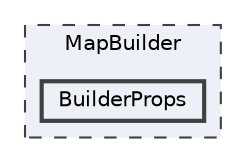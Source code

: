 digraph "MapBuilder/BuilderProps"
{
 // LATEX_PDF_SIZE
  bgcolor="transparent";
  edge [fontname=Helvetica,fontsize=10,labelfontname=Helvetica,labelfontsize=10];
  node [fontname=Helvetica,fontsize=10,shape=box,height=0.2,width=0.4];
  compound=true
  subgraph clusterdir_a036ae544f5a524e0ab9d0a555806f39 {
    graph [ bgcolor="#edf0f7", pencolor="grey25", label="MapBuilder", fontname=Helvetica,fontsize=10 style="filled,dashed", URL="dir_a036ae544f5a524e0ab9d0a555806f39.html",tooltip=""]
  dir_580dc725eefb2eb833688a7e8a8b1ca5 [label="BuilderProps", fillcolor="#edf0f7", color="grey25", style="filled,bold", URL="dir_580dc725eefb2eb833688a7e8a8b1ca5.html",tooltip=""];
  }
}
